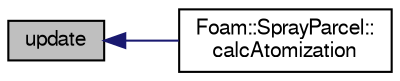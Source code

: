 digraph "update"
{
  bgcolor="transparent";
  edge [fontname="FreeSans",fontsize="10",labelfontname="FreeSans",labelfontsize="10"];
  node [fontname="FreeSans",fontsize="10",shape=record];
  rankdir="LR";
  Node1 [label="update",height=0.2,width=0.4,color="black", fillcolor="grey75", style="filled" fontcolor="black"];
  Node1 -> Node2 [dir="back",color="midnightblue",fontsize="10",style="solid",fontname="FreeSans"];
  Node2 [label="Foam::SprayParcel::\lcalcAtomization",height=0.2,width=0.4,color="black",URL="$a02342.html#a56afb8fb801bc0e2fc6afa3eb81d2cf2",tooltip="Correct parcel properties according to atomization model. "];
}
